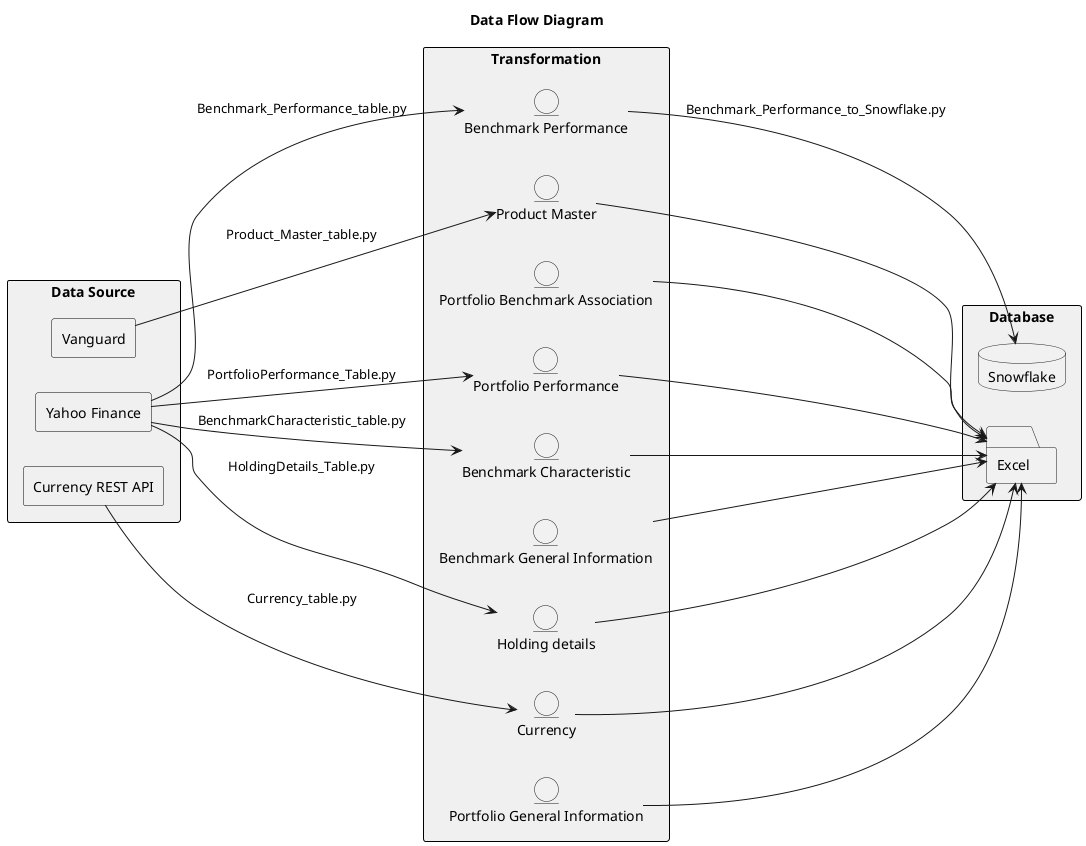 @startuml

title Data Flow Diagram

' background set up
left to right direction

skinparam packageStyle rectangle
skinparam rectangle {
  Shadowing false
  BorderColor black
  BackgroundColor #F0F0F0
}

' define categories
package "Data Source" {
  rectangle "Vanguard" as DS_V
  rectangle "Yahoo Finance" as DS_Y
  rectangle "Currency REST API" as DS_C
}

package "Transformation" {
  entity "Product Master"                  as PM
  entity "Holding details"                 as HD
  entity "Portfolio Performance"           as PP
  entity "Benchmark Performance"           as BP
  entity "Currency"                        as C
  entity "Portfolio General Information"   as PGI
  entity "Portfolio Benchmark Association" as PBA
  entity "Benchmark General Information"   as BGI
  entity "Benchmark Characteristic"        as BC
}

package "Database" {
  database "Snowflake" as SF
  folder   "Excel"       as EX
}

' data source → table
DS_V --> PM:Product_Master_table.py
DS_Y --> HD:HoldingDetails_Table.py
DS_Y --> PP:PortfolioPerformance_Table.py
DS_Y --> BP:Benchmark_Performance_table.py
DS_Y --> BC:BenchmarkCharacteristic_table.py
DS_C --> C:Currency_table.py
' DS_C --> PGI
' DS_C --> PBA
' DS_C --> BGI
' DS_C --> BC

' table → database
PM  --> EX
HD  --> EX
PP  --> EX
BP  --> SF:Benchmark_Performance_to_Snowflake.py
C   --> EX
PGI --> EX
PBA --> EX
BGI --> EX
BC  --> EX
@enduml
